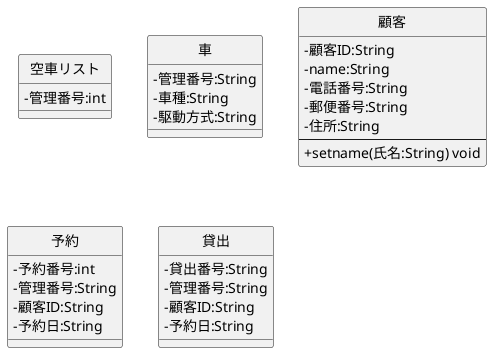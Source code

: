 @startuml
skinparam classAttributeIconSize 0
class 空車リスト {
- 管理番号:int
}
class 車 {
- 管理番号:String
- 車種:String
- 駆動方式:String
}
class 顧客 {
- 顧客ID:String
- name:String
- 電話番号:String
- 郵便番号:String
- 住所:String
---
+ setname(氏名:String) void
}
class 予約{
- 予約番号:int
- 管理番号:String
- 顧客ID:String
- 予約日:String
}
class 貸出{
- 貸出番号:String
- 管理番号:String
- 顧客ID:String
- 予約日:String


}
hide 空車リスト circle
hide 車 circle
hide 顧客 circle
hide 予約 circle
hide 貸出 circle
@enduml